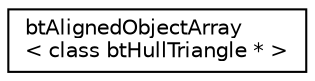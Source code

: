 digraph "Graphical Class Hierarchy"
{
  edge [fontname="Helvetica",fontsize="10",labelfontname="Helvetica",labelfontsize="10"];
  node [fontname="Helvetica",fontsize="10",shape=record];
  rankdir="LR";
  Node1 [label="btAlignedObjectArray\l\< class btHullTriangle * \>",height=0.2,width=0.4,color="black", fillcolor="white", style="filled",URL="$classbt_aligned_object_array.html"];
}
